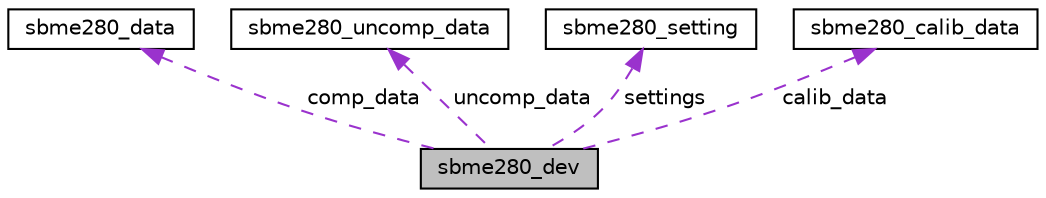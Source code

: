 digraph "sbme280_dev"
{
 // LATEX_PDF_SIZE
  edge [fontname="Helvetica",fontsize="10",labelfontname="Helvetica",labelfontsize="10"];
  node [fontname="Helvetica",fontsize="10",shape=record];
  Node1 [label="sbme280_dev",height=0.2,width=0.4,color="black", fillcolor="grey75", style="filled", fontcolor="black",tooltip="bme280 device ure"];
  Node2 -> Node1 [dir="back",color="darkorchid3",fontsize="10",style="dashed",label=" comp_data" ,fontname="Helvetica"];
  Node2 [label="sbme280_data",height=0.2,width=0.4,color="black", fillcolor="white", style="filled",URL="$structsbme280__data.html",tooltip="bme280 sensor which comprises of temperature, pressure and humidity data"];
  Node3 -> Node1 [dir="back",color="darkorchid3",fontsize="10",style="dashed",label=" uncomp_data" ,fontname="Helvetica"];
  Node3 [label="sbme280_uncomp_data",height=0.2,width=0.4,color="black", fillcolor="white", style="filled",URL="$structsbme280__uncomp__data.html",tooltip=" "];
  Node4 -> Node1 [dir="back",color="darkorchid3",fontsize="10",style="dashed",label=" settings" ,fontname="Helvetica"];
  Node4 [label="sbme280_setting",height=0.2,width=0.4,color="black", fillcolor="white", style="filled",URL="$structsbme280__setting.html",tooltip="bme280 sensor settings ure which comprises of mode, oversampling and filter settings."];
  Node5 -> Node1 [dir="back",color="darkorchid3",fontsize="10",style="dashed",label=" calib_data" ,fontname="Helvetica"];
  Node5 [label="sbme280_calib_data",height=0.2,width=0.4,color="black", fillcolor="white", style="filled",URL="$structsbme280__calib__data.html",tooltip=" "];
}
